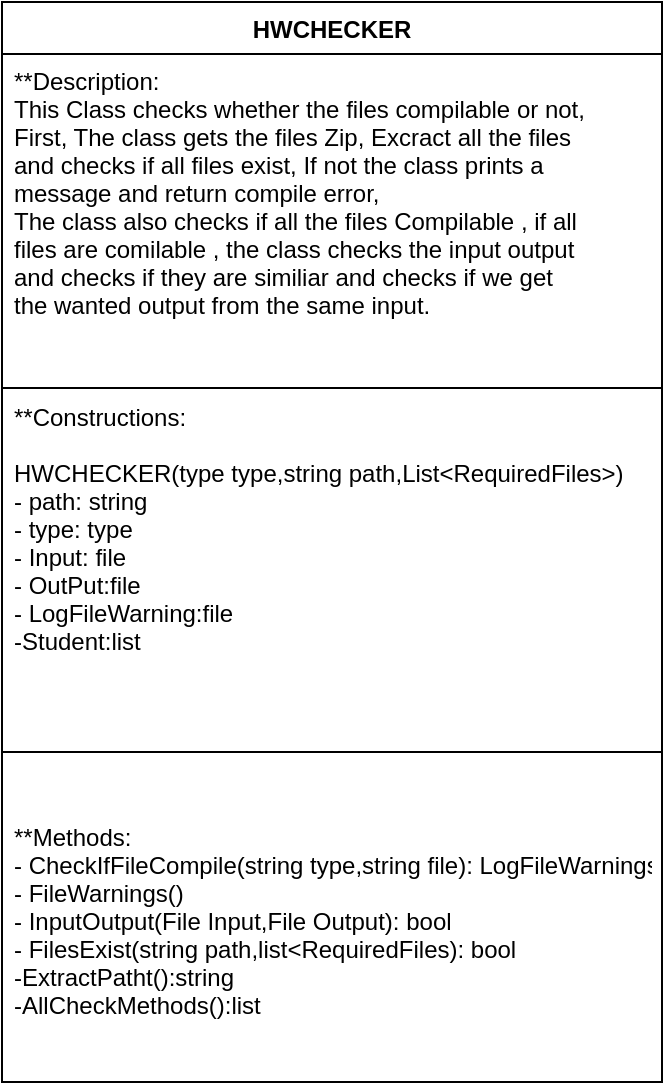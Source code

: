 <mxfile version="13.9.9" type="device"><diagram id="r4l-BI7Ib4w_vwYTnd3m" name="‫עמוד-1‬"><mxGraphModel dx="1024" dy="584" grid="1" gridSize="10" guides="1" tooltips="1" connect="1" arrows="1" fold="1" page="1" pageScale="1" pageWidth="827" pageHeight="1169" math="0" shadow="0"><root><mxCell id="0"/><mxCell id="1" parent="0"/><mxCell id="1ZE2ajhlRtL6QIvZAeus-4" value="HWCHECKER" style="swimlane;fontStyle=1;align=center;verticalAlign=top;childLayout=stackLayout;horizontal=1;startSize=26;horizontalStack=0;resizeParent=1;resizeParentMax=0;resizeLast=0;collapsible=1;marginBottom=0;" parent="1" vertex="1"><mxGeometry x="270" y="40" width="330" height="540" as="geometry"/></mxCell><mxCell id="Bv3BchaKb8XXg6Hbx9tk-3" value="" style="endArrow=none;html=1;rounded=0;entryX=1;entryY=0.5;entryDx=0;entryDy=0;exitX=0;exitY=0.5;exitDx=0;exitDy=0;" parent="1ZE2ajhlRtL6QIvZAeus-4" source="1ZE2ajhlRtL6QIvZAeus-5" target="1ZE2ajhlRtL6QIvZAeus-5" edge="1"><mxGeometry width="50" height="50" relative="1" as="geometry"><mxPoint x="-90" y="30" as="sourcePoint"/><mxPoint x="-50" y="80" as="targetPoint"/></mxGeometry></mxCell><mxCell id="1ZE2ajhlRtL6QIvZAeus-5" value="**Description:&#10;This Class checks whether the files compilable or not,&#10;First, The class gets the files Zip, Excract all the files &#10;and checks if all files exist, If not the class prints a&#10;message and return compile error, &#10;The class also checks if all the files Compilable , if all&#10;files are comilable , the class checks the input output &#10;and checks if they are similiar and checks if we get &#10;the wanted output from the same input.&#10;&#10;&#10;&#10;**Constructions:&#10;&#10;HWCHECKER(type type,string path,List&lt;RequiredFiles&gt;)&#10;- path: string&#10;- type: type&#10;- Input: file&#10;- OutPut:file&#10;- LogFileWarning:file&#10;-Student:list&#10;" style="text;strokeColor=none;fillColor=none;align=left;verticalAlign=top;spacingLeft=4;spacingRight=4;overflow=hidden;rotatable=0;points=[[0,0.5],[1,0.5]];portConstraint=eastwest;" parent="1ZE2ajhlRtL6QIvZAeus-4" vertex="1"><mxGeometry y="26" width="330" height="334" as="geometry"/></mxCell><mxCell id="1ZE2ajhlRtL6QIvZAeus-6" value="" style="line;strokeWidth=1;fillColor=none;align=left;verticalAlign=middle;spacingTop=-1;spacingLeft=3;spacingRight=3;rotatable=0;labelPosition=right;points=[];portConstraint=eastwest;" parent="1ZE2ajhlRtL6QIvZAeus-4" vertex="1"><mxGeometry y="360" width="330" height="30" as="geometry"/></mxCell><mxCell id="1ZE2ajhlRtL6QIvZAeus-7" value="&#10;**Methods:&#10;- CheckIfFileCompile(string type,string file): LogFileWarnings&#10;- FileWarnings()&#10;- InputOutput(File Input,File Output): bool&#10;- FilesExist(string path,list&lt;RequiredFiles): bool&#10;-ExtractPatht():string&#10;-AllCheckMethods():list&#10;&#10;" style="text;strokeColor=none;fillColor=none;align=left;verticalAlign=top;spacingLeft=4;spacingRight=4;overflow=hidden;rotatable=0;points=[[0,0.5],[1,0.5]];portConstraint=eastwest;" parent="1ZE2ajhlRtL6QIvZAeus-4" vertex="1"><mxGeometry y="390" width="330" height="150" as="geometry"/></mxCell></root></mxGraphModel></diagram></mxfile>